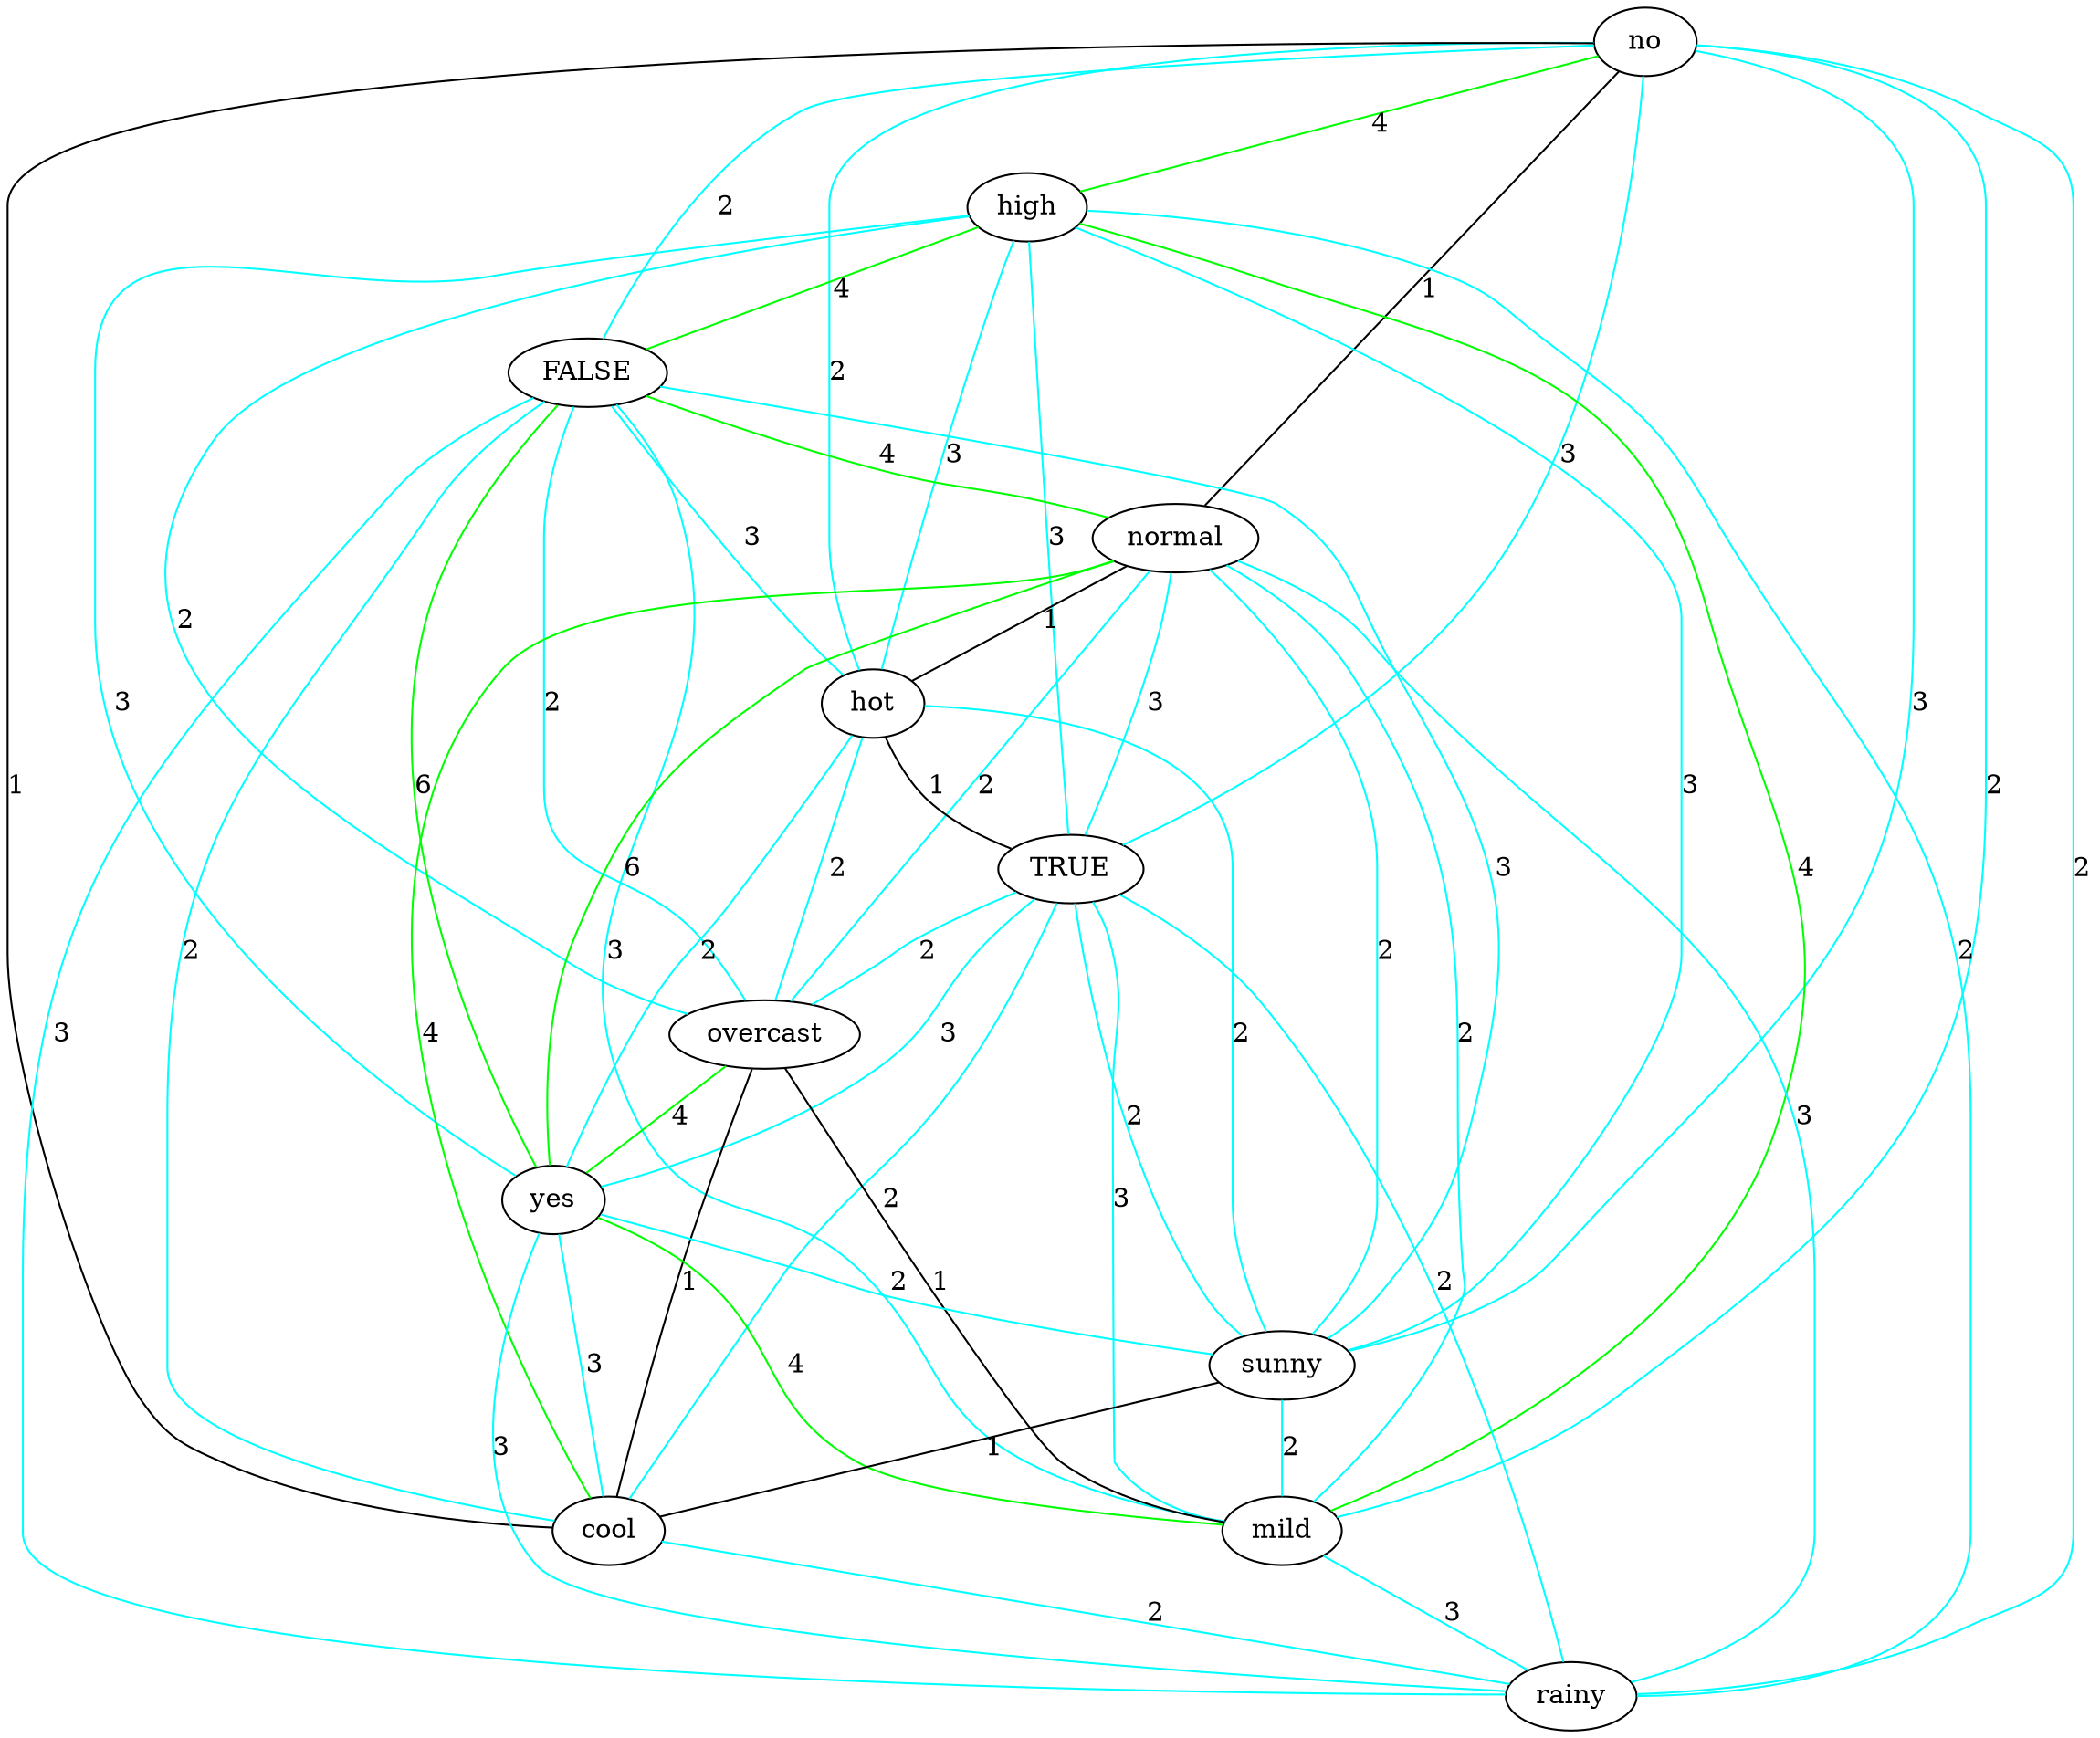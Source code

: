 strict graph "" {
no;
high;
FALSE;
normal;
hot;
TRUE;
overcast;
yes;
sunny;
mild;
cool;
rainy;
no -- TRUE  [color=cyan, label=3];
no -- sunny  [color=cyan, label=3];
no -- mild  [color=cyan, label=2];
no -- high  [color=green, label=4];
no -- FALSE  [color=cyan, label=2];
no -- cool  [color=black, label=1];
no -- rainy  [color=cyan, label=2];
no -- hot  [color=cyan, label=2];
no -- normal  [color=black, label=1];
high -- TRUE  [color=cyan, label=3];
high -- overcast  [color=cyan, label=2];
high -- FALSE  [color=green, label=4];
high -- yes  [color=cyan, label=3];
high -- sunny  [color=cyan, label=3];
high -- rainy  [color=cyan, label=2];
high -- mild  [color=green, label=4];
high -- hot  [color=cyan, label=3];
FALSE -- overcast  [color=cyan, label=2];
FALSE -- yes  [color=green, label=6];
FALSE -- sunny  [color=cyan, label=3];
FALSE -- mild  [color=cyan, label=3];
FALSE -- cool  [color=cyan, label=2];
FALSE -- rainy  [color=cyan, label=3];
FALSE -- hot  [color=cyan, label=3];
FALSE -- normal  [color=green, label=4];
normal -- TRUE  [color=cyan, label=3];
normal -- overcast  [color=cyan, label=2];
normal -- yes  [color=green, label=6];
normal -- sunny  [color=cyan, label=2];
normal -- rainy  [color=cyan, label=3];
normal -- cool  [color=green, label=4];
normal -- mild  [color=cyan, label=2];
normal -- hot  [color=black, label=1];
hot -- TRUE  [color=black, label=1];
hot -- overcast  [color=cyan, label=2];
hot -- yes  [color=cyan, label=2];
hot -- sunny  [color=cyan, label=2];
TRUE -- overcast  [color=cyan, label=2];
TRUE -- yes  [color=cyan, label=3];
TRUE -- sunny  [color=cyan, label=2];
TRUE -- mild  [color=cyan, label=3];
TRUE -- rainy  [color=cyan, label=2];
TRUE -- cool  [color=cyan, label=2];
overcast -- yes  [color=green, label=4];
overcast -- mild  [color=black, label=1];
overcast -- cool  [color=black, label=1];
yes -- sunny  [color=cyan, label=2];
yes -- mild  [color=green, label=4];
yes -- rainy  [color=cyan, label=3];
yes -- cool  [color=cyan, label=3];
sunny -- cool  [color=black, label=1];
sunny -- mild  [color=cyan, label=2];
mild -- rainy  [color=cyan, label=3];
cool -- rainy  [color=cyan, label=2];
}
